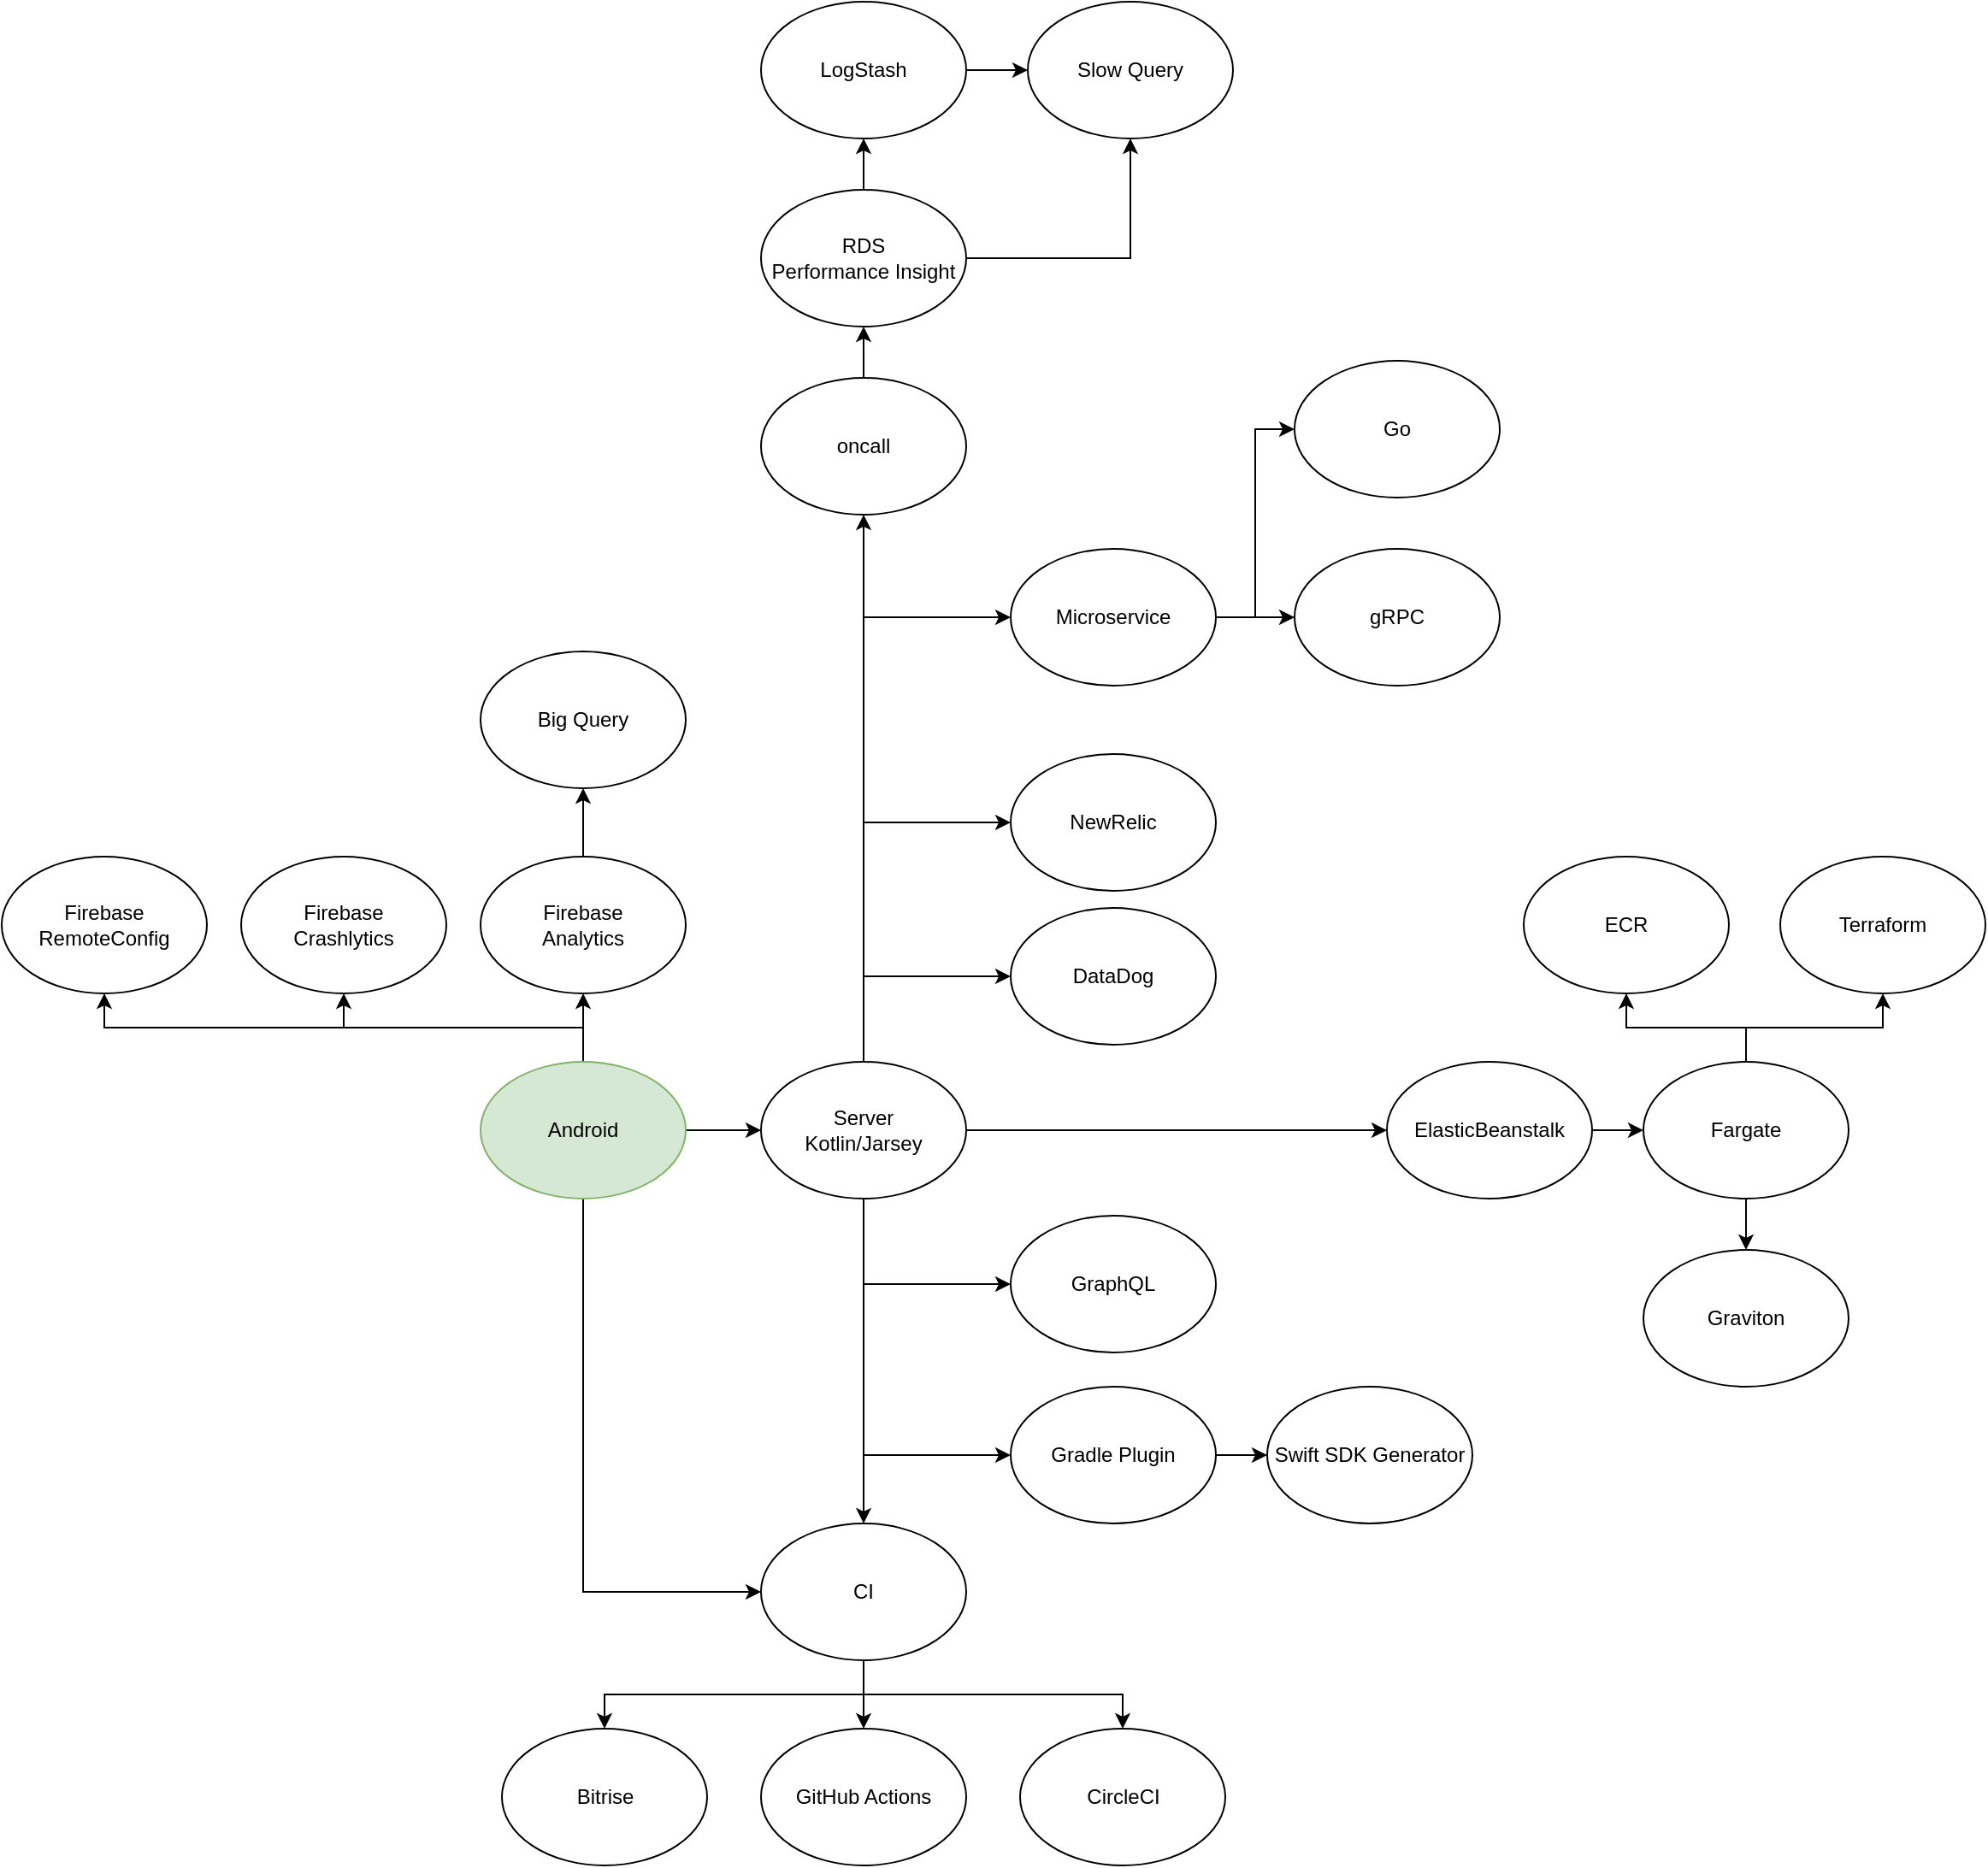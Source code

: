 <mxfile version="21.6.2" type="github">
  <diagram name="ページ1" id="mH-jndrM1VOULVVIdmw8">
    <mxGraphModel dx="1234" dy="2810" grid="1" gridSize="10" guides="1" tooltips="1" connect="1" arrows="1" fold="1" page="1" pageScale="1" pageWidth="827" pageHeight="1169" math="0" shadow="0">
      <root>
        <mxCell id="0" />
        <mxCell id="1" parent="0" />
        <mxCell id="I-kPBh3Q4MtgkVy0VhHx-4" style="edgeStyle=orthogonalEdgeStyle;rounded=0;orthogonalLoop=1;jettySize=auto;html=1;exitX=1;exitY=0.5;exitDx=0;exitDy=0;entryX=0;entryY=0.5;entryDx=0;entryDy=0;" edge="1" parent="1" source="I-kPBh3Q4MtgkVy0VhHx-1" target="I-kPBh3Q4MtgkVy0VhHx-3">
          <mxGeometry relative="1" as="geometry" />
        </mxCell>
        <mxCell id="I-kPBh3Q4MtgkVy0VhHx-29" style="edgeStyle=orthogonalEdgeStyle;rounded=0;orthogonalLoop=1;jettySize=auto;html=1;exitX=0.5;exitY=1;exitDx=0;exitDy=0;entryX=0;entryY=0.5;entryDx=0;entryDy=0;" edge="1" parent="1" source="I-kPBh3Q4MtgkVy0VhHx-1" target="I-kPBh3Q4MtgkVy0VhHx-24">
          <mxGeometry relative="1" as="geometry" />
        </mxCell>
        <mxCell id="I-kPBh3Q4MtgkVy0VhHx-64" style="edgeStyle=orthogonalEdgeStyle;rounded=0;orthogonalLoop=1;jettySize=auto;html=1;exitX=0.5;exitY=0;exitDx=0;exitDy=0;entryX=0.5;entryY=1;entryDx=0;entryDy=0;" edge="1" parent="1" source="I-kPBh3Q4MtgkVy0VhHx-1" target="I-kPBh3Q4MtgkVy0VhHx-63">
          <mxGeometry relative="1" as="geometry" />
        </mxCell>
        <mxCell id="I-kPBh3Q4MtgkVy0VhHx-69" style="edgeStyle=orthogonalEdgeStyle;rounded=0;orthogonalLoop=1;jettySize=auto;html=1;exitX=0.5;exitY=0;exitDx=0;exitDy=0;" edge="1" parent="1" source="I-kPBh3Q4MtgkVy0VhHx-1" target="I-kPBh3Q4MtgkVy0VhHx-67">
          <mxGeometry relative="1" as="geometry" />
        </mxCell>
        <mxCell id="I-kPBh3Q4MtgkVy0VhHx-71" style="edgeStyle=orthogonalEdgeStyle;rounded=0;orthogonalLoop=1;jettySize=auto;html=1;exitX=0.5;exitY=0;exitDx=0;exitDy=0;entryX=0.5;entryY=1;entryDx=0;entryDy=0;" edge="1" parent="1" source="I-kPBh3Q4MtgkVy0VhHx-1" target="I-kPBh3Q4MtgkVy0VhHx-70">
          <mxGeometry relative="1" as="geometry" />
        </mxCell>
        <mxCell id="I-kPBh3Q4MtgkVy0VhHx-1" value="Android" style="ellipse;whiteSpace=wrap;html=1;fillColor=#d5e8d4;strokeColor=#82b366;" vertex="1" parent="1">
          <mxGeometry x="280" y="320" width="120" height="80" as="geometry" />
        </mxCell>
        <mxCell id="I-kPBh3Q4MtgkVy0VhHx-12" value="" style="edgeStyle=orthogonalEdgeStyle;rounded=0;orthogonalLoop=1;jettySize=auto;html=1;" edge="1" parent="1" source="I-kPBh3Q4MtgkVy0VhHx-3" target="I-kPBh3Q4MtgkVy0VhHx-11">
          <mxGeometry relative="1" as="geometry" />
        </mxCell>
        <mxCell id="I-kPBh3Q4MtgkVy0VhHx-27" style="edgeStyle=orthogonalEdgeStyle;rounded=0;orthogonalLoop=1;jettySize=auto;html=1;exitX=0.5;exitY=1;exitDx=0;exitDy=0;entryX=0.5;entryY=0;entryDx=0;entryDy=0;" edge="1" parent="1" source="I-kPBh3Q4MtgkVy0VhHx-3" target="I-kPBh3Q4MtgkVy0VhHx-24">
          <mxGeometry relative="1" as="geometry" />
        </mxCell>
        <mxCell id="I-kPBh3Q4MtgkVy0VhHx-45" style="edgeStyle=orthogonalEdgeStyle;rounded=0;orthogonalLoop=1;jettySize=auto;html=1;exitX=0.5;exitY=1;exitDx=0;exitDy=0;entryX=0;entryY=0.5;entryDx=0;entryDy=0;" edge="1" parent="1" source="I-kPBh3Q4MtgkVy0VhHx-3" target="I-kPBh3Q4MtgkVy0VhHx-21">
          <mxGeometry relative="1" as="geometry" />
        </mxCell>
        <mxCell id="I-kPBh3Q4MtgkVy0VhHx-50" style="edgeStyle=orthogonalEdgeStyle;rounded=0;orthogonalLoop=1;jettySize=auto;html=1;exitX=1;exitY=0.5;exitDx=0;exitDy=0;entryX=0;entryY=0.5;entryDx=0;entryDy=0;" edge="1" parent="1" source="I-kPBh3Q4MtgkVy0VhHx-3" target="I-kPBh3Q4MtgkVy0VhHx-5">
          <mxGeometry relative="1" as="geometry" />
        </mxCell>
        <mxCell id="I-kPBh3Q4MtgkVy0VhHx-53" style="edgeStyle=orthogonalEdgeStyle;rounded=0;orthogonalLoop=1;jettySize=auto;html=1;exitX=0.5;exitY=1;exitDx=0;exitDy=0;entryX=0;entryY=0.5;entryDx=0;entryDy=0;" edge="1" parent="1" source="I-kPBh3Q4MtgkVy0VhHx-3" target="I-kPBh3Q4MtgkVy0VhHx-52">
          <mxGeometry relative="1" as="geometry" />
        </mxCell>
        <mxCell id="I-kPBh3Q4MtgkVy0VhHx-60" style="edgeStyle=orthogonalEdgeStyle;rounded=0;orthogonalLoop=1;jettySize=auto;html=1;exitX=0.5;exitY=0;exitDx=0;exitDy=0;entryX=0;entryY=0.5;entryDx=0;entryDy=0;" edge="1" parent="1" source="I-kPBh3Q4MtgkVy0VhHx-3" target="I-kPBh3Q4MtgkVy0VhHx-58">
          <mxGeometry relative="1" as="geometry" />
        </mxCell>
        <mxCell id="I-kPBh3Q4MtgkVy0VhHx-61" style="edgeStyle=orthogonalEdgeStyle;rounded=0;orthogonalLoop=1;jettySize=auto;html=1;exitX=0.5;exitY=0;exitDx=0;exitDy=0;entryX=0;entryY=0.5;entryDx=0;entryDy=0;" edge="1" parent="1" source="I-kPBh3Q4MtgkVy0VhHx-3" target="I-kPBh3Q4MtgkVy0VhHx-59">
          <mxGeometry relative="1" as="geometry" />
        </mxCell>
        <mxCell id="I-kPBh3Q4MtgkVy0VhHx-62" style="edgeStyle=orthogonalEdgeStyle;rounded=0;orthogonalLoop=1;jettySize=auto;html=1;exitX=0.5;exitY=0;exitDx=0;exitDy=0;entryX=0;entryY=0.5;entryDx=0;entryDy=0;" edge="1" parent="1" source="I-kPBh3Q4MtgkVy0VhHx-3" target="I-kPBh3Q4MtgkVy0VhHx-38">
          <mxGeometry relative="1" as="geometry" />
        </mxCell>
        <mxCell id="I-kPBh3Q4MtgkVy0VhHx-3" value="Server&lt;br&gt;Kotlin/Jarsey" style="ellipse;whiteSpace=wrap;html=1;" vertex="1" parent="1">
          <mxGeometry x="444" y="320" width="120" height="80" as="geometry" />
        </mxCell>
        <mxCell id="I-kPBh3Q4MtgkVy0VhHx-8" value="" style="edgeStyle=orthogonalEdgeStyle;rounded=0;orthogonalLoop=1;jettySize=auto;html=1;" edge="1" parent="1" source="I-kPBh3Q4MtgkVy0VhHx-5" target="I-kPBh3Q4MtgkVy0VhHx-7">
          <mxGeometry relative="1" as="geometry" />
        </mxCell>
        <mxCell id="I-kPBh3Q4MtgkVy0VhHx-5" value="ElasticBeanstalk" style="ellipse;whiteSpace=wrap;html=1;" vertex="1" parent="1">
          <mxGeometry x="810" y="320" width="120" height="80" as="geometry" />
        </mxCell>
        <mxCell id="I-kPBh3Q4MtgkVy0VhHx-10" value="" style="edgeStyle=orthogonalEdgeStyle;rounded=0;orthogonalLoop=1;jettySize=auto;html=1;" edge="1" parent="1" source="I-kPBh3Q4MtgkVy0VhHx-7" target="I-kPBh3Q4MtgkVy0VhHx-9">
          <mxGeometry relative="1" as="geometry" />
        </mxCell>
        <mxCell id="I-kPBh3Q4MtgkVy0VhHx-46" style="edgeStyle=orthogonalEdgeStyle;rounded=0;orthogonalLoop=1;jettySize=auto;html=1;exitX=0.5;exitY=0;exitDx=0;exitDy=0;entryX=0.5;entryY=1;entryDx=0;entryDy=0;" edge="1" parent="1" source="I-kPBh3Q4MtgkVy0VhHx-7" target="I-kPBh3Q4MtgkVy0VhHx-40">
          <mxGeometry relative="1" as="geometry" />
        </mxCell>
        <mxCell id="I-kPBh3Q4MtgkVy0VhHx-73" value="" style="edgeStyle=orthogonalEdgeStyle;rounded=0;orthogonalLoop=1;jettySize=auto;html=1;" edge="1" parent="1" source="I-kPBh3Q4MtgkVy0VhHx-7" target="I-kPBh3Q4MtgkVy0VhHx-72">
          <mxGeometry relative="1" as="geometry" />
        </mxCell>
        <mxCell id="I-kPBh3Q4MtgkVy0VhHx-7" value="Fargate" style="ellipse;whiteSpace=wrap;html=1;" vertex="1" parent="1">
          <mxGeometry x="960" y="320" width="120" height="80" as="geometry" />
        </mxCell>
        <mxCell id="I-kPBh3Q4MtgkVy0VhHx-9" value="Terraform" style="ellipse;whiteSpace=wrap;html=1;" vertex="1" parent="1">
          <mxGeometry x="1040" y="200" width="120" height="80" as="geometry" />
        </mxCell>
        <mxCell id="I-kPBh3Q4MtgkVy0VhHx-16" value="" style="edgeStyle=orthogonalEdgeStyle;rounded=0;orthogonalLoop=1;jettySize=auto;html=1;" edge="1" parent="1" source="I-kPBh3Q4MtgkVy0VhHx-11" target="I-kPBh3Q4MtgkVy0VhHx-14">
          <mxGeometry relative="1" as="geometry" />
        </mxCell>
        <mxCell id="I-kPBh3Q4MtgkVy0VhHx-11" value="oncall" style="ellipse;whiteSpace=wrap;html=1;" vertex="1" parent="1">
          <mxGeometry x="444" y="-80" width="120" height="80" as="geometry" />
        </mxCell>
        <mxCell id="I-kPBh3Q4MtgkVy0VhHx-18" value="" style="edgeStyle=orthogonalEdgeStyle;rounded=0;orthogonalLoop=1;jettySize=auto;html=1;" edge="1" parent="1" source="I-kPBh3Q4MtgkVy0VhHx-13" target="I-kPBh3Q4MtgkVy0VhHx-17">
          <mxGeometry relative="1" as="geometry" />
        </mxCell>
        <mxCell id="I-kPBh3Q4MtgkVy0VhHx-13" value="LogStash" style="ellipse;whiteSpace=wrap;html=1;" vertex="1" parent="1">
          <mxGeometry x="444" y="-300" width="120" height="80" as="geometry" />
        </mxCell>
        <mxCell id="I-kPBh3Q4MtgkVy0VhHx-15" value="" style="edgeStyle=orthogonalEdgeStyle;rounded=0;orthogonalLoop=1;jettySize=auto;html=1;" edge="1" parent="1" source="I-kPBh3Q4MtgkVy0VhHx-14" target="I-kPBh3Q4MtgkVy0VhHx-13">
          <mxGeometry relative="1" as="geometry" />
        </mxCell>
        <mxCell id="I-kPBh3Q4MtgkVy0VhHx-20" style="edgeStyle=orthogonalEdgeStyle;rounded=0;orthogonalLoop=1;jettySize=auto;html=1;entryX=0.5;entryY=1;entryDx=0;entryDy=0;" edge="1" parent="1" source="I-kPBh3Q4MtgkVy0VhHx-14" target="I-kPBh3Q4MtgkVy0VhHx-17">
          <mxGeometry relative="1" as="geometry" />
        </mxCell>
        <mxCell id="I-kPBh3Q4MtgkVy0VhHx-14" value="RDS&lt;br&gt;Performance Insight" style="ellipse;whiteSpace=wrap;html=1;" vertex="1" parent="1">
          <mxGeometry x="444" y="-190" width="120" height="80" as="geometry" />
        </mxCell>
        <mxCell id="I-kPBh3Q4MtgkVy0VhHx-17" value="Slow Query" style="ellipse;whiteSpace=wrap;html=1;" vertex="1" parent="1">
          <mxGeometry x="600" y="-300" width="120" height="80" as="geometry" />
        </mxCell>
        <mxCell id="I-kPBh3Q4MtgkVy0VhHx-43" value="" style="edgeStyle=orthogonalEdgeStyle;rounded=0;orthogonalLoop=1;jettySize=auto;html=1;" edge="1" parent="1" source="I-kPBh3Q4MtgkVy0VhHx-21" target="I-kPBh3Q4MtgkVy0VhHx-42">
          <mxGeometry relative="1" as="geometry" />
        </mxCell>
        <mxCell id="I-kPBh3Q4MtgkVy0VhHx-21" value="Gradle Plugin" style="ellipse;whiteSpace=wrap;html=1;" vertex="1" parent="1">
          <mxGeometry x="590" y="510" width="120" height="80" as="geometry" />
        </mxCell>
        <mxCell id="I-kPBh3Q4MtgkVy0VhHx-34" value="" style="edgeStyle=orthogonalEdgeStyle;rounded=0;orthogonalLoop=1;jettySize=auto;html=1;" edge="1" parent="1" source="I-kPBh3Q4MtgkVy0VhHx-24" target="I-kPBh3Q4MtgkVy0VhHx-30">
          <mxGeometry relative="1" as="geometry" />
        </mxCell>
        <mxCell id="I-kPBh3Q4MtgkVy0VhHx-35" style="edgeStyle=orthogonalEdgeStyle;rounded=0;orthogonalLoop=1;jettySize=auto;html=1;exitX=0.5;exitY=1;exitDx=0;exitDy=0;entryX=0.5;entryY=0;entryDx=0;entryDy=0;" edge="1" parent="1" source="I-kPBh3Q4MtgkVy0VhHx-24" target="I-kPBh3Q4MtgkVy0VhHx-32">
          <mxGeometry relative="1" as="geometry" />
        </mxCell>
        <mxCell id="I-kPBh3Q4MtgkVy0VhHx-36" style="edgeStyle=orthogonalEdgeStyle;rounded=0;orthogonalLoop=1;jettySize=auto;html=1;exitX=0.5;exitY=1;exitDx=0;exitDy=0;" edge="1" parent="1" source="I-kPBh3Q4MtgkVy0VhHx-24" target="I-kPBh3Q4MtgkVy0VhHx-31">
          <mxGeometry relative="1" as="geometry" />
        </mxCell>
        <mxCell id="I-kPBh3Q4MtgkVy0VhHx-24" value="CI" style="ellipse;whiteSpace=wrap;html=1;" vertex="1" parent="1">
          <mxGeometry x="444" y="590" width="120" height="80" as="geometry" />
        </mxCell>
        <mxCell id="I-kPBh3Q4MtgkVy0VhHx-30" value="GitHub Actions" style="ellipse;whiteSpace=wrap;html=1;" vertex="1" parent="1">
          <mxGeometry x="444" y="710" width="120" height="80" as="geometry" />
        </mxCell>
        <mxCell id="I-kPBh3Q4MtgkVy0VhHx-31" value="CircleCI" style="ellipse;whiteSpace=wrap;html=1;" vertex="1" parent="1">
          <mxGeometry x="595.5" y="710" width="120" height="80" as="geometry" />
        </mxCell>
        <mxCell id="I-kPBh3Q4MtgkVy0VhHx-32" value="Bitrise" style="ellipse;whiteSpace=wrap;html=1;" vertex="1" parent="1">
          <mxGeometry x="292.5" y="710" width="120" height="80" as="geometry" />
        </mxCell>
        <mxCell id="I-kPBh3Q4MtgkVy0VhHx-55" value="" style="edgeStyle=orthogonalEdgeStyle;rounded=0;orthogonalLoop=1;jettySize=auto;html=1;" edge="1" parent="1" source="I-kPBh3Q4MtgkVy0VhHx-38" target="I-kPBh3Q4MtgkVy0VhHx-54">
          <mxGeometry relative="1" as="geometry" />
        </mxCell>
        <mxCell id="I-kPBh3Q4MtgkVy0VhHx-57" style="edgeStyle=orthogonalEdgeStyle;rounded=0;orthogonalLoop=1;jettySize=auto;html=1;exitX=1;exitY=0.5;exitDx=0;exitDy=0;entryX=0;entryY=0.5;entryDx=0;entryDy=0;" edge="1" parent="1" source="I-kPBh3Q4MtgkVy0VhHx-38" target="I-kPBh3Q4MtgkVy0VhHx-56">
          <mxGeometry relative="1" as="geometry" />
        </mxCell>
        <mxCell id="I-kPBh3Q4MtgkVy0VhHx-38" value="Microservice" style="ellipse;whiteSpace=wrap;html=1;" vertex="1" parent="1">
          <mxGeometry x="590" y="20" width="120" height="80" as="geometry" />
        </mxCell>
        <mxCell id="I-kPBh3Q4MtgkVy0VhHx-40" value="ECR" style="ellipse;whiteSpace=wrap;html=1;" vertex="1" parent="1">
          <mxGeometry x="890" y="200" width="120" height="80" as="geometry" />
        </mxCell>
        <mxCell id="I-kPBh3Q4MtgkVy0VhHx-42" value="Swift SDK Generator" style="ellipse;whiteSpace=wrap;html=1;" vertex="1" parent="1">
          <mxGeometry x="740" y="510" width="120" height="80" as="geometry" />
        </mxCell>
        <mxCell id="I-kPBh3Q4MtgkVy0VhHx-52" value="GraphQL" style="ellipse;whiteSpace=wrap;html=1;" vertex="1" parent="1">
          <mxGeometry x="590" y="410" width="120" height="80" as="geometry" />
        </mxCell>
        <mxCell id="I-kPBh3Q4MtgkVy0VhHx-54" value="gRPC" style="ellipse;whiteSpace=wrap;html=1;" vertex="1" parent="1">
          <mxGeometry x="756" y="20" width="120" height="80" as="geometry" />
        </mxCell>
        <mxCell id="I-kPBh3Q4MtgkVy0VhHx-56" value="Go" style="ellipse;whiteSpace=wrap;html=1;" vertex="1" parent="1">
          <mxGeometry x="756" y="-90" width="120" height="80" as="geometry" />
        </mxCell>
        <mxCell id="I-kPBh3Q4MtgkVy0VhHx-58" value="DataDog" style="ellipse;whiteSpace=wrap;html=1;" vertex="1" parent="1">
          <mxGeometry x="590" y="230" width="120" height="80" as="geometry" />
        </mxCell>
        <mxCell id="I-kPBh3Q4MtgkVy0VhHx-59" value="NewRelic" style="ellipse;whiteSpace=wrap;html=1;" vertex="1" parent="1">
          <mxGeometry x="590" y="140" width="120" height="80" as="geometry" />
        </mxCell>
        <mxCell id="I-kPBh3Q4MtgkVy0VhHx-66" style="edgeStyle=orthogonalEdgeStyle;rounded=0;orthogonalLoop=1;jettySize=auto;html=1;exitX=0.5;exitY=0;exitDx=0;exitDy=0;entryX=0.5;entryY=1;entryDx=0;entryDy=0;" edge="1" parent="1" source="I-kPBh3Q4MtgkVy0VhHx-63" target="I-kPBh3Q4MtgkVy0VhHx-65">
          <mxGeometry relative="1" as="geometry" />
        </mxCell>
        <mxCell id="I-kPBh3Q4MtgkVy0VhHx-63" value="Firebase&lt;br&gt;Analytics" style="ellipse;whiteSpace=wrap;html=1;" vertex="1" parent="1">
          <mxGeometry x="280" y="200" width="120" height="80" as="geometry" />
        </mxCell>
        <mxCell id="I-kPBh3Q4MtgkVy0VhHx-65" value="Big Query" style="ellipse;whiteSpace=wrap;html=1;" vertex="1" parent="1">
          <mxGeometry x="280" y="80" width="120" height="80" as="geometry" />
        </mxCell>
        <mxCell id="I-kPBh3Q4MtgkVy0VhHx-67" value="Firebase&lt;br&gt;Crashlytics" style="ellipse;whiteSpace=wrap;html=1;" vertex="1" parent="1">
          <mxGeometry x="140" y="200" width="120" height="80" as="geometry" />
        </mxCell>
        <mxCell id="I-kPBh3Q4MtgkVy0VhHx-70" value="Firebase&lt;br&gt;RemoteConfig" style="ellipse;whiteSpace=wrap;html=1;" vertex="1" parent="1">
          <mxGeometry y="200" width="120" height="80" as="geometry" />
        </mxCell>
        <mxCell id="I-kPBh3Q4MtgkVy0VhHx-72" value="Graviton" style="ellipse;whiteSpace=wrap;html=1;" vertex="1" parent="1">
          <mxGeometry x="960" y="430" width="120" height="80" as="geometry" />
        </mxCell>
      </root>
    </mxGraphModel>
  </diagram>
</mxfile>
